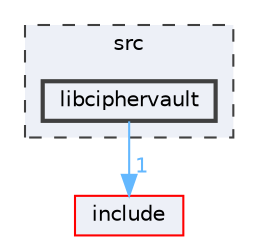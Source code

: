 digraph "src/libciphervault"
{
 // LATEX_PDF_SIZE
  bgcolor="transparent";
  edge [fontname=Helvetica,fontsize=10,labelfontname=Helvetica,labelfontsize=10];
  node [fontname=Helvetica,fontsize=10,shape=box,height=0.2,width=0.4];
  compound=true
  subgraph clusterdir_68267d1309a1af8e8297ef4c3efbcdba {
    graph [ bgcolor="#edf0f7", pencolor="grey25", label="src", fontname=Helvetica,fontsize=10 style="filled,dashed", URL="dir_68267d1309a1af8e8297ef4c3efbcdba.html",tooltip=""]
  dir_39c9166800360216bbcb9bfb59a481f5 [label="libciphervault", fillcolor="#edf0f7", color="grey25", style="filled,bold", URL="dir_39c9166800360216bbcb9bfb59a481f5.html",tooltip=""];
  }
  dir_d44c64559bbebec7f509842c48db8b23 [label="include", fillcolor="#edf0f7", color="red", style="filled", URL="dir_d44c64559bbebec7f509842c48db8b23.html",tooltip=""];
  dir_39c9166800360216bbcb9bfb59a481f5->dir_d44c64559bbebec7f509842c48db8b23 [headlabel="1", labeldistance=1.5 headhref="dir_000008_000006.html" color="steelblue1" fontcolor="steelblue1"];
}
